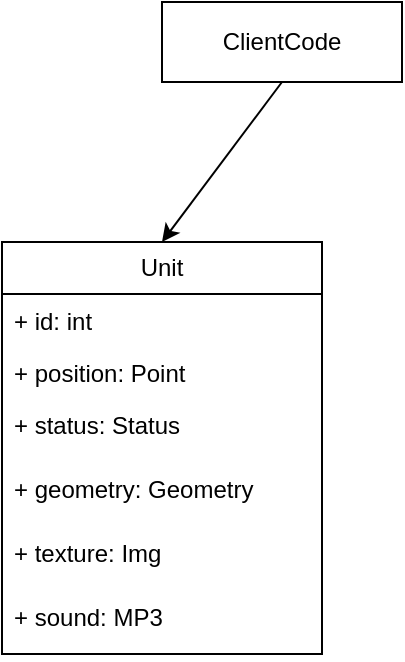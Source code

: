 <mxfile version="24.7.17">
  <diagram name="Страница — 1" id="fZmdGsJEljezwOh_F5Ot">
    <mxGraphModel dx="794" dy="1182" grid="1" gridSize="10" guides="1" tooltips="1" connect="1" arrows="1" fold="1" page="1" pageScale="1" pageWidth="827" pageHeight="1169" math="0" shadow="0">
      <root>
        <mxCell id="0" />
        <mxCell id="1" parent="0" />
        <mxCell id="2HcDZCG7BUtG4l6S2LJw-1" value="Unit" style="swimlane;fontStyle=0;childLayout=stackLayout;horizontal=1;startSize=26;fillColor=none;horizontalStack=0;resizeParent=1;resizeParentMax=0;resizeLast=0;collapsible=1;marginBottom=0;whiteSpace=wrap;html=1;" vertex="1" parent="1">
          <mxGeometry x="120" y="280" width="160" height="206" as="geometry" />
        </mxCell>
        <mxCell id="2HcDZCG7BUtG4l6S2LJw-2" value="+ id: int" style="text;strokeColor=none;fillColor=none;align=left;verticalAlign=top;spacingLeft=4;spacingRight=4;overflow=hidden;rotatable=0;points=[[0,0.5],[1,0.5]];portConstraint=eastwest;whiteSpace=wrap;html=1;" vertex="1" parent="2HcDZCG7BUtG4l6S2LJw-1">
          <mxGeometry y="26" width="160" height="26" as="geometry" />
        </mxCell>
        <mxCell id="2HcDZCG7BUtG4l6S2LJw-3" value="+ position: Point" style="text;strokeColor=none;fillColor=none;align=left;verticalAlign=top;spacingLeft=4;spacingRight=4;overflow=hidden;rotatable=0;points=[[0,0.5],[1,0.5]];portConstraint=eastwest;whiteSpace=wrap;html=1;" vertex="1" parent="2HcDZCG7BUtG4l6S2LJw-1">
          <mxGeometry y="52" width="160" height="26" as="geometry" />
        </mxCell>
        <mxCell id="2HcDZCG7BUtG4l6S2LJw-4" value="+ status: Status" style="text;strokeColor=none;fillColor=none;align=left;verticalAlign=top;spacingLeft=4;spacingRight=4;overflow=hidden;rotatable=0;points=[[0,0.5],[1,0.5]];portConstraint=eastwest;whiteSpace=wrap;html=1;" vertex="1" parent="2HcDZCG7BUtG4l6S2LJw-1">
          <mxGeometry y="78" width="160" height="32" as="geometry" />
        </mxCell>
        <mxCell id="2HcDZCG7BUtG4l6S2LJw-5" value="+ geometry: Geometry" style="text;strokeColor=none;fillColor=none;align=left;verticalAlign=top;spacingLeft=4;spacingRight=4;overflow=hidden;rotatable=0;points=[[0,0.5],[1,0.5]];portConstraint=eastwest;whiteSpace=wrap;html=1;" vertex="1" parent="2HcDZCG7BUtG4l6S2LJw-1">
          <mxGeometry y="110" width="160" height="32" as="geometry" />
        </mxCell>
        <mxCell id="2HcDZCG7BUtG4l6S2LJw-6" value="+ texture: Img" style="text;strokeColor=none;fillColor=none;align=left;verticalAlign=top;spacingLeft=4;spacingRight=4;overflow=hidden;rotatable=0;points=[[0,0.5],[1,0.5]];portConstraint=eastwest;whiteSpace=wrap;html=1;" vertex="1" parent="2HcDZCG7BUtG4l6S2LJw-1">
          <mxGeometry y="142" width="160" height="32" as="geometry" />
        </mxCell>
        <mxCell id="2HcDZCG7BUtG4l6S2LJw-7" value="+ sound: MP3" style="text;strokeColor=none;fillColor=none;align=left;verticalAlign=top;spacingLeft=4;spacingRight=4;overflow=hidden;rotatable=0;points=[[0,0.5],[1,0.5]];portConstraint=eastwest;whiteSpace=wrap;html=1;" vertex="1" parent="2HcDZCG7BUtG4l6S2LJw-1">
          <mxGeometry y="174" width="160" height="32" as="geometry" />
        </mxCell>
        <mxCell id="2HcDZCG7BUtG4l6S2LJw-8" value="ClientCode" style="html=1;whiteSpace=wrap;" vertex="1" parent="1">
          <mxGeometry x="200" y="160" width="120" height="40" as="geometry" />
        </mxCell>
        <mxCell id="2HcDZCG7BUtG4l6S2LJw-9" value="" style="endArrow=classic;html=1;rounded=0;exitX=0.5;exitY=1;exitDx=0;exitDy=0;entryX=0.5;entryY=0;entryDx=0;entryDy=0;" edge="1" parent="1" source="2HcDZCG7BUtG4l6S2LJw-8" target="2HcDZCG7BUtG4l6S2LJw-1">
          <mxGeometry width="50" height="50" relative="1" as="geometry">
            <mxPoint x="390" y="330" as="sourcePoint" />
            <mxPoint x="440" y="280" as="targetPoint" />
          </mxGeometry>
        </mxCell>
      </root>
    </mxGraphModel>
  </diagram>
</mxfile>
